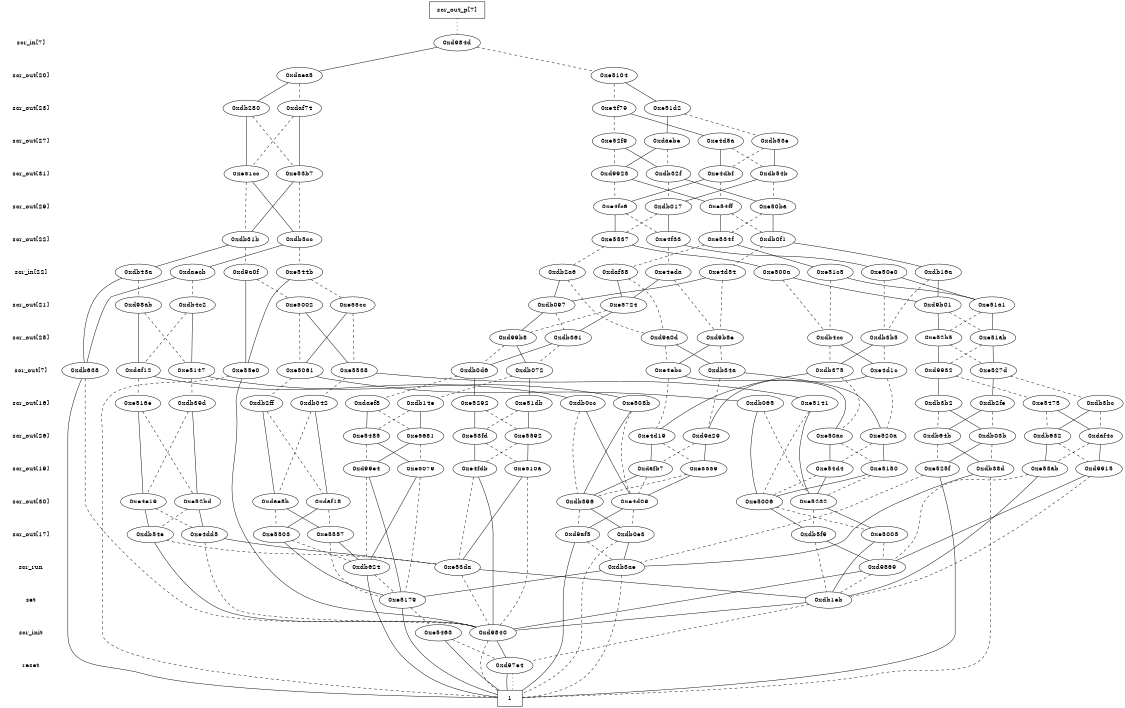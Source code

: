 digraph "DD" {
size = "7.5,10"
center = true;
edge [dir = none];
{ node [shape = plaintext];
  edge [style = invis];
  "CONST NODES" [style = invis];
" scr_in[7] " -> " scr_out[20] " -> " scr_out[23] " -> " scr_out[27] " -> " scr_out[31] " -> " scr_out[29] " -> " scr_out[22] " -> " scr_in[22] " -> " scr_out[21] " -> " scr_out[25] " -> " scr_out[7] " -> " scr_out[16] " -> " scr_out[26] " -> " scr_out[19] " -> " scr_out[30] " -> " scr_out[17] " -> " scr_run " -> " set " -> " scr_init " -> " reset " -> "CONST NODES"; 
}
{ rank = same; node [shape = box]; edge [style = invis];
"  scr_out_p[7]  "; }
{ rank = same; " scr_in[7] ";
"0xd984d";
}
{ rank = same; " scr_out[20] ";
"0xdaea5";
"0xe5104";
}
{ rank = same; " scr_out[23] ";
"0xdb280";
"0xdaf74";
"0xe51d2";
"0xe4f79";
}
{ rank = same; " scr_out[27] ";
"0xe4d5a";
"0xe52f9";
"0xdaebe";
"0xdb53e";
}
{ rank = same; " scr_out[31] ";
"0xe51cc";
"0xdb32f";
"0xe4dbf";
"0xd9923";
"0xdb54b";
"0xe53b7";
}
{ rank = same; " scr_out[29] ";
"0xdb017";
"0xe50ba";
"0xe4fc6";
"0xe54ff";
}
{ rank = same; " scr_out[22] ";
"0xe534f";
"0xe5537";
"0xdb0f1";
"0xdb31b";
"0xdb5cc";
"0xe4f33";
}
{ rank = same; " scr_in[22] ";
"0xdb2a6";
"0xe4eda";
"0xe4d54";
"0xd9a0f";
"0xe50e0";
"0xdb16a";
"0xe51c5";
"0xe544b";
"0xe500a";
"0xdb43a";
"0xdaecb";
"0xdaf38";
}
{ rank = same; " scr_out[21] ";
"0xe51a1";
"0xe55cc";
"0xe5002";
"0xd98ab";
"0xd9b01";
"0xdb4c2";
"0xdb097";
"0xe5724";
}
{ rank = same; " scr_out[25] ";
"0xe52b5";
"0xdb4cc";
"0xdb3b5";
"0xdb361";
"0xd9a0d";
"0xd99b8";
"0xe51ab";
"0xd9b8e";
}
{ rank = same; " scr_out[7] ";
"0xdb0d6";
"0xdb375";
"0xe5147";
"0xdb072";
"0xe5538";
"0xdaf12";
"0xe527d";
"0xdb34a";
"0xe55e0";
"0xe5061";
"0xe4d1c";
"0xe4ebc";
"0xd9932";
"0xdb638";
}
{ rank = same; " scr_out[16] ";
"0xdb3bc";
"0xdb39d";
"0xdb0cc";
"0xdb14e";
"0xdb042";
"0xdb3b2";
"0xe5475";
"0xe5141";
"0xe508b";
"0xe516e";
"0xdb2fe";
"0xe51db";
"0xdb065";
"0xdb2ff";
"0xdaef8";
"0xe5292";
}
{ rank = same; " scr_out[26] ";
"0xdaf4c";
"0xe4d19";
"0xe5485";
"0xd9a29";
"0xdb632";
"0xdb03b";
"0xe520a";
"0xe5681";
"0xdb64b";
"0xe5592";
"0xe53fd";
"0xe50ac";
}
{ rank = same; " scr_out[19] ";
"0xd99e4";
"0xe525f";
"0xe510a";
"0xd9915";
"0xdb38d";
"0xe5559";
"0xe54d4";
"0xdafb7";
"0xe53ab";
"0xe4fdb";
"0xe5180";
"0xe5079";
}
{ rank = same; " scr_out[30] ";
"0xe4e19";
"0xdae8b";
"0xe52bd";
"0xe5006";
"0xdb396";
"0xdaf18";
"0xe4d09";
"0xe5232";
}
{ rank = same; " scr_out[17] ";
"0xe5503";
"0xd9af5";
"0xe4dd5";
"0xdb5f9";
"0xdb0e3";
"0xe5005";
"0xdb54e";
"0xe5557";
}
{ rank = same; " scr_run ";
"0xe53da";
"0xdb3ae";
"0xd9869";
"0xdb624";
}
{ rank = same; " set ";
"0xe5179";
"0xdb1eb";
}
{ rank = same; " scr_init ";
"0xe5463";
"0xd9840";
}
{ rank = same; " reset ";
"0xd97e4";
}
{ rank = same; "CONST NODES";
{ node [shape = box]; "0xd979d";
}
}
"  scr_out_p[7]  " -> "0xd984d" [style = dotted];
"0xd984d" -> "0xdaea5";
"0xd984d" -> "0xe5104" [style = dashed];
"0xdaea5" -> "0xdb280";
"0xdaea5" -> "0xdaf74" [style = dashed];
"0xe5104" -> "0xe51d2";
"0xe5104" -> "0xe4f79" [style = dashed];
"0xdb280" -> "0xe51cc";
"0xdb280" -> "0xe53b7" [style = dashed];
"0xdaf74" -> "0xe53b7";
"0xdaf74" -> "0xe51cc" [style = dashed];
"0xe51d2" -> "0xdaebe";
"0xe51d2" -> "0xdb53e" [style = dashed];
"0xe4f79" -> "0xe4d5a";
"0xe4f79" -> "0xe52f9" [style = dashed];
"0xe4d5a" -> "0xe4dbf";
"0xe4d5a" -> "0xdb54b" [style = dashed];
"0xe52f9" -> "0xdb32f";
"0xe52f9" -> "0xd9923" [style = dashed];
"0xdaebe" -> "0xd9923";
"0xdaebe" -> "0xdb32f" [style = dashed];
"0xdb53e" -> "0xdb54b";
"0xdb53e" -> "0xe4dbf" [style = dashed];
"0xe51cc" -> "0xdb5cc";
"0xe51cc" -> "0xdb31b" [style = dashed];
"0xdb32f" -> "0xe50ba";
"0xdb32f" -> "0xdb017" [style = dashed];
"0xe4dbf" -> "0xe4fc6";
"0xe4dbf" -> "0xe54ff" [style = dashed];
"0xd9923" -> "0xe54ff";
"0xd9923" -> "0xe4fc6" [style = dashed];
"0xdb54b" -> "0xdb017";
"0xdb54b" -> "0xe50ba" [style = dashed];
"0xe53b7" -> "0xdb31b";
"0xe53b7" -> "0xdb5cc" [style = dashed];
"0xdb017" -> "0xe4f33";
"0xdb017" -> "0xe5537" [style = dashed];
"0xe50ba" -> "0xdb0f1";
"0xe50ba" -> "0xe534f" [style = dashed];
"0xe4fc6" -> "0xe5537";
"0xe4fc6" -> "0xe4f33" [style = dashed];
"0xe54ff" -> "0xe534f";
"0xe54ff" -> "0xdb0f1" [style = dashed];
"0xe534f" -> "0xe51c5";
"0xe534f" -> "0xdaf38" [style = dashed];
"0xe5537" -> "0xe500a";
"0xe5537" -> "0xdb2a6" [style = dashed];
"0xdb0f1" -> "0xdb16a";
"0xdb0f1" -> "0xe4d54" [style = dashed];
"0xdb31b" -> "0xdb43a";
"0xdb31b" -> "0xd9a0f" [style = dashed];
"0xdb5cc" -> "0xdaecb";
"0xdb5cc" -> "0xe544b" [style = dashed];
"0xe4f33" -> "0xe50e0";
"0xe4f33" -> "0xe4eda" [style = dashed];
"0xdb2a6" -> "0xdb097";
"0xdb2a6" -> "0xd9a0d" [style = dashed];
"0xe4eda" -> "0xe5724";
"0xe4eda" -> "0xd9b8e" [style = dashed];
"0xe4d54" -> "0xdb097";
"0xe4d54" -> "0xd9b8e" [style = dashed];
"0xd9a0f" -> "0xe55e0";
"0xd9a0f" -> "0xe5002" [style = dashed];
"0xe50e0" -> "0xe51a1";
"0xe50e0" -> "0xdb3b5" [style = dashed];
"0xdb16a" -> "0xd9b01";
"0xdb16a" -> "0xdb3b5" [style = dashed];
"0xe51c5" -> "0xe51a1";
"0xe51c5" -> "0xdb4cc" [style = dashed];
"0xe544b" -> "0xe55e0";
"0xe544b" -> "0xe55cc" [style = dashed];
"0xe500a" -> "0xd9b01";
"0xe500a" -> "0xdb4cc" [style = dashed];
"0xdb43a" -> "0xdb638";
"0xdb43a" -> "0xd98ab" [style = dashed];
"0xdaecb" -> "0xdb638";
"0xdaecb" -> "0xdb4c2" [style = dashed];
"0xdaf38" -> "0xe5724";
"0xdaf38" -> "0xd9a0d" [style = dashed];
"0xe51a1" -> "0xe51ab";
"0xe51a1" -> "0xe52b5" [style = dashed];
"0xe55cc" -> "0xe5061";
"0xe55cc" -> "0xe5538" [style = dashed];
"0xe5002" -> "0xe5538";
"0xe5002" -> "0xe5061" [style = dashed];
"0xd98ab" -> "0xdaf12";
"0xd98ab" -> "0xe5147" [style = dashed];
"0xd9b01" -> "0xe52b5";
"0xd9b01" -> "0xe51ab" [style = dashed];
"0xdb4c2" -> "0xe5147";
"0xdb4c2" -> "0xdaf12" [style = dashed];
"0xdb097" -> "0xd99b8";
"0xdb097" -> "0xdb361" [style = dashed];
"0xe5724" -> "0xdb361";
"0xe5724" -> "0xd99b8" [style = dashed];
"0xe52b5" -> "0xd9932";
"0xe52b5" -> "0xe527d" [style = dashed];
"0xdb4cc" -> "0xe4d1c";
"0xdb4cc" -> "0xdb375" [style = dashed];
"0xdb3b5" -> "0xdb375";
"0xdb3b5" -> "0xe4d1c" [style = dashed];
"0xdb361" -> "0xdb0d6";
"0xdb361" -> "0xdb072" [style = dashed];
"0xd9a0d" -> "0xdb34a";
"0xd9a0d" -> "0xe4ebc" [style = dashed];
"0xd99b8" -> "0xdb072";
"0xd99b8" -> "0xdb0d6" [style = dashed];
"0xe51ab" -> "0xe527d";
"0xe51ab" -> "0xd9932" [style = dashed];
"0xd9b8e" -> "0xe4ebc";
"0xd9b8e" -> "0xdb34a" [style = dashed];
"0xdb0d6" -> "0xe5292";
"0xdb0d6" -> "0xdaef8" [style = dashed];
"0xdb375" -> "0xe4d19";
"0xdb375" -> "0xe50ac" [style = dashed];
"0xe5147" -> "0xe508b";
"0xe5147" -> "0xdb39d" [style = dashed];
"0xdb072" -> "0xe51db";
"0xdb072" -> "0xdb14e" [style = dashed];
"0xe5538" -> "0xe5141";
"0xe5538" -> "0xdb042" [style = dashed];
"0xdaf12" -> "0xdb0cc";
"0xdaf12" -> "0xe516e" [style = dashed];
"0xe527d" -> "0xdb2fe";
"0xe527d" -> "0xdb3bc" [style = dashed];
"0xdb34a" -> "0xe520a";
"0xdb34a" -> "0xd9a29" [style = dashed];
"0xe55e0" -> "0xd9840";
"0xe55e0" -> "0xd979d" [style = dashed];
"0xe5061" -> "0xdb065";
"0xe5061" -> "0xdb2ff" [style = dashed];
"0xe4d1c" -> "0xd9a29";
"0xe4d1c" -> "0xe520a" [style = dashed];
"0xe4ebc" -> "0xe50ac";
"0xe4ebc" -> "0xe4d19" [style = dashed];
"0xd9932" -> "0xdb3b2";
"0xd9932" -> "0xe5475" [style = dashed];
"0xdb638" -> "0xd979d";
"0xdb638" -> "0xd9840" [style = dashed];
"0xdb3bc" -> "0xdb632";
"0xdb3bc" -> "0xdaf4c" [style = dashed];
"0xdb39d" -> "0xe52bd";
"0xdb39d" -> "0xe4e19" [style = dashed];
"0xdb0cc" -> "0xe4d09";
"0xdb0cc" -> "0xdb396" [style = dashed];
"0xdb14e" -> "0xe5681";
"0xdb14e" -> "0xe5485" [style = dashed];
"0xdb042" -> "0xdaf18";
"0xdb042" -> "0xdae8b" [style = dashed];
"0xdb3b2" -> "0xdb03b";
"0xdb3b2" -> "0xdb64b" [style = dashed];
"0xe5475" -> "0xdaf4c";
"0xe5475" -> "0xdb632" [style = dashed];
"0xe5141" -> "0xe5232";
"0xe5141" -> "0xe5006" [style = dashed];
"0xe508b" -> "0xdb396";
"0xe508b" -> "0xe4d09" [style = dashed];
"0xe516e" -> "0xe4e19";
"0xe516e" -> "0xe52bd" [style = dashed];
"0xdb2fe" -> "0xdb64b";
"0xdb2fe" -> "0xdb03b" [style = dashed];
"0xe51db" -> "0xe5592";
"0xe51db" -> "0xe53fd" [style = dashed];
"0xdb065" -> "0xe5006";
"0xdb065" -> "0xe5232" [style = dashed];
"0xdb2ff" -> "0xdae8b";
"0xdb2ff" -> "0xdaf18" [style = dashed];
"0xdaef8" -> "0xe5485";
"0xdaef8" -> "0xe5681" [style = dashed];
"0xe5292" -> "0xe53fd";
"0xe5292" -> "0xe5592" [style = dashed];
"0xdaf4c" -> "0xd9915";
"0xdaf4c" -> "0xe53ab" [style = dashed];
"0xe4d19" -> "0xdafb7";
"0xe4d19" -> "0xe5559" [style = dashed];
"0xe5485" -> "0xe5079";
"0xe5485" -> "0xd99e4" [style = dashed];
"0xd9a29" -> "0xe5559";
"0xd9a29" -> "0xdafb7" [style = dashed];
"0xdb632" -> "0xe53ab";
"0xdb632" -> "0xd9915" [style = dashed];
"0xdb03b" -> "0xe525f";
"0xdb03b" -> "0xdb38d" [style = dashed];
"0xe520a" -> "0xe5180";
"0xe520a" -> "0xe54d4" [style = dashed];
"0xe5681" -> "0xd99e4";
"0xe5681" -> "0xe5079" [style = dashed];
"0xdb64b" -> "0xdb38d";
"0xdb64b" -> "0xe525f" [style = dashed];
"0xe5592" -> "0xe510a";
"0xe5592" -> "0xe4fdb" [style = dashed];
"0xe53fd" -> "0xe4fdb";
"0xe53fd" -> "0xe510a" [style = dashed];
"0xe50ac" -> "0xe54d4";
"0xe50ac" -> "0xe5180" [style = dashed];
"0xd99e4" -> "0xe5179";
"0xd99e4" -> "0xdb624" [style = dashed];
"0xe525f" -> "0xd979d";
"0xe525f" -> "0xdb3ae" [style = dashed];
"0xe510a" -> "0xe53da";
"0xe510a" -> "0xd9840" [style = dashed];
"0xd9915" -> "0xd9869";
"0xd9915" -> "0xdb1eb" [style = dashed];
"0xdb38d" -> "0xdb3ae";
"0xdb38d" -> "0xd979d" [style = dashed];
"0xe5559" -> "0xe4d09";
"0xe5559" -> "0xdb396" [style = dashed];
"0xe54d4" -> "0xe5232";
"0xe54d4" -> "0xe5006" [style = dashed];
"0xdafb7" -> "0xdb396";
"0xdafb7" -> "0xe4d09" [style = dashed];
"0xe53ab" -> "0xdb1eb";
"0xe53ab" -> "0xd9869" [style = dashed];
"0xe4fdb" -> "0xd9840";
"0xe4fdb" -> "0xe53da" [style = dashed];
"0xe5180" -> "0xe5006";
"0xe5180" -> "0xe5232" [style = dashed];
"0xe5079" -> "0xdb624";
"0xe5079" -> "0xe5179" [style = dashed];
"0xe4e19" -> "0xdb54e";
"0xe4e19" -> "0xe4dd5" [style = dashed];
"0xdae8b" -> "0xe5557";
"0xdae8b" -> "0xe5503" [style = dashed];
"0xe52bd" -> "0xe4dd5";
"0xe52bd" -> "0xdb54e" [style = dashed];
"0xe5006" -> "0xdb5f9";
"0xe5006" -> "0xe5005" [style = dashed];
"0xdb396" -> "0xdb0e3";
"0xdb396" -> "0xd9af5" [style = dashed];
"0xdaf18" -> "0xe5503";
"0xdaf18" -> "0xe5557" [style = dashed];
"0xe4d09" -> "0xd9af5";
"0xe4d09" -> "0xdb0e3" [style = dashed];
"0xe5232" -> "0xe5005";
"0xe5232" -> "0xdb5f9" [style = dashed];
"0xe5503" -> "0xe5179";
"0xe5503" -> "0xdb624" [style = dashed];
"0xd9af5" -> "0xd979d";
"0xd9af5" -> "0xdb3ae" [style = dashed];
"0xe4dd5" -> "0xe53da";
"0xe4dd5" -> "0xd9840" [style = dashed];
"0xdb5f9" -> "0xd9869";
"0xdb5f9" -> "0xdb1eb" [style = dashed];
"0xdb0e3" -> "0xdb3ae";
"0xdb0e3" -> "0xd979d" [style = dashed];
"0xe5005" -> "0xdb1eb";
"0xe5005" -> "0xd9869" [style = dashed];
"0xdb54e" -> "0xd9840";
"0xdb54e" -> "0xe53da" [style = dashed];
"0xe5557" -> "0xdb624";
"0xe5557" -> "0xe5179" [style = dashed];
"0xe53da" -> "0xdb1eb";
"0xe53da" -> "0xd9840" [style = dashed];
"0xdb3ae" -> "0xe5179";
"0xdb3ae" -> "0xd979d" [style = dashed];
"0xd9869" -> "0xd9840";
"0xd9869" -> "0xdb1eb" [style = dashed];
"0xdb624" -> "0xd979d";
"0xdb624" -> "0xe5179" [style = dashed];
"0xe5179" -> "0xd979d";
"0xe5179" -> "0xe5463" [style = dashed];
"0xdb1eb" -> "0xd9840";
"0xdb1eb" -> "0xd97e4" [style = dashed];
"0xe5463" -> "0xd979d";
"0xe5463" -> "0xd97e4" [style = dashed];
"0xd9840" -> "0xd97e4";
"0xd9840" -> "0xd979d" [style = dashed];
"0xd97e4" -> "0xd979d";
"0xd97e4" -> "0xd979d" [style = dotted];
"0xd979d" [label = "1"];
}
